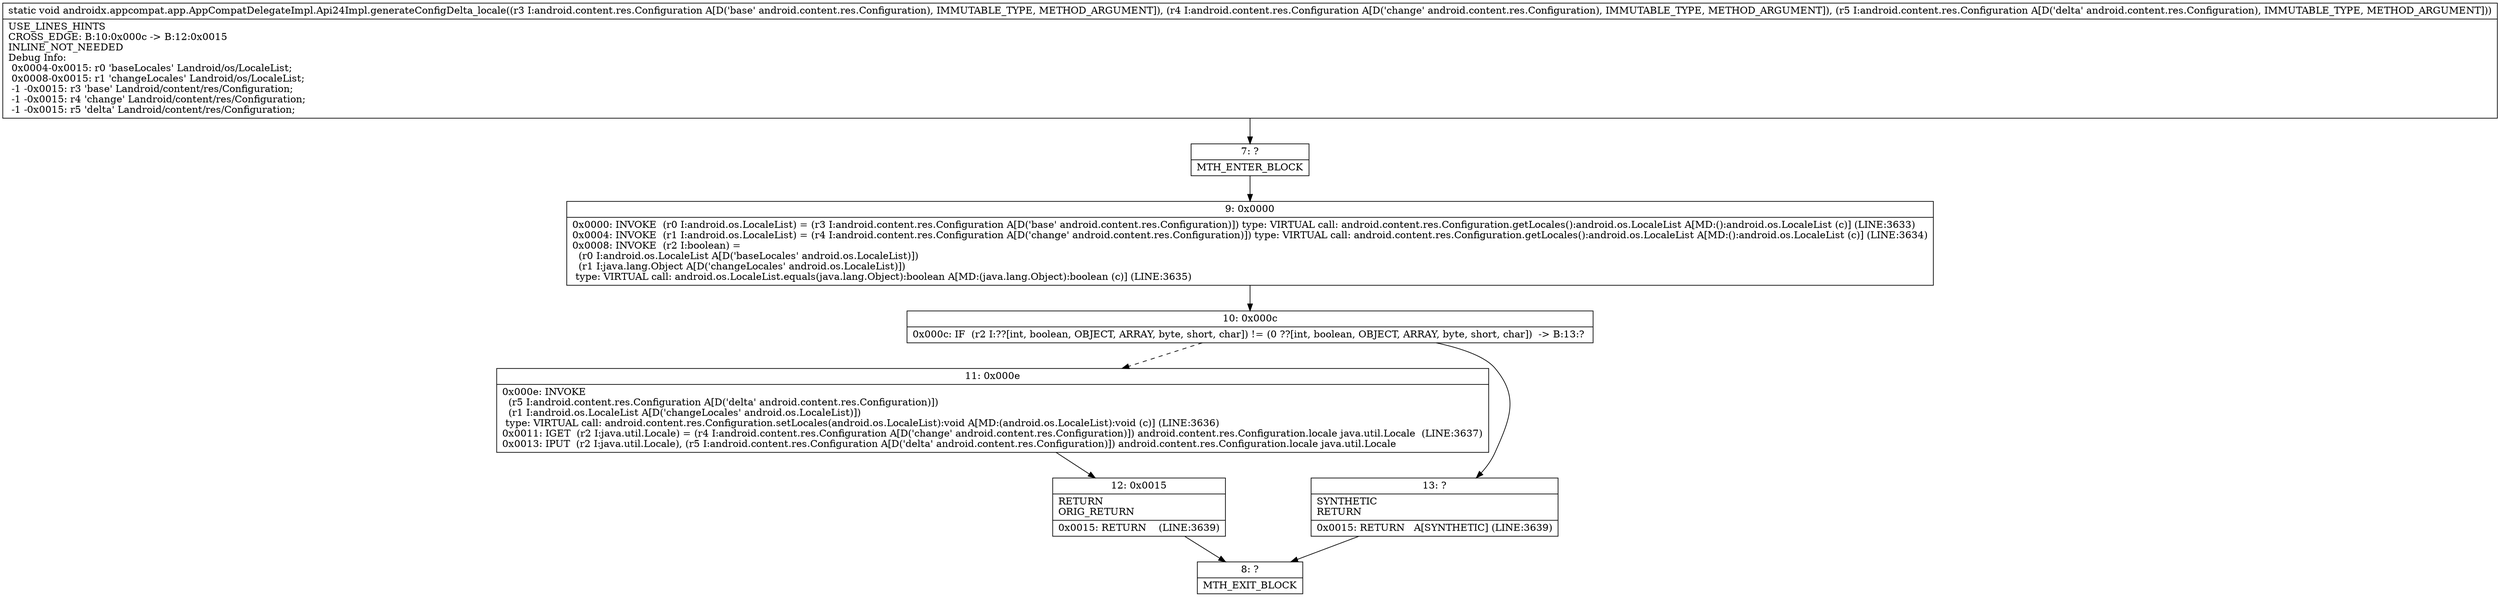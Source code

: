 digraph "CFG forandroidx.appcompat.app.AppCompatDelegateImpl.Api24Impl.generateConfigDelta_locale(Landroid\/content\/res\/Configuration;Landroid\/content\/res\/Configuration;Landroid\/content\/res\/Configuration;)V" {
Node_7 [shape=record,label="{7\:\ ?|MTH_ENTER_BLOCK\l}"];
Node_9 [shape=record,label="{9\:\ 0x0000|0x0000: INVOKE  (r0 I:android.os.LocaleList) = (r3 I:android.content.res.Configuration A[D('base' android.content.res.Configuration)]) type: VIRTUAL call: android.content.res.Configuration.getLocales():android.os.LocaleList A[MD:():android.os.LocaleList (c)] (LINE:3633)\l0x0004: INVOKE  (r1 I:android.os.LocaleList) = (r4 I:android.content.res.Configuration A[D('change' android.content.res.Configuration)]) type: VIRTUAL call: android.content.res.Configuration.getLocales():android.os.LocaleList A[MD:():android.os.LocaleList (c)] (LINE:3634)\l0x0008: INVOKE  (r2 I:boolean) = \l  (r0 I:android.os.LocaleList A[D('baseLocales' android.os.LocaleList)])\l  (r1 I:java.lang.Object A[D('changeLocales' android.os.LocaleList)])\l type: VIRTUAL call: android.os.LocaleList.equals(java.lang.Object):boolean A[MD:(java.lang.Object):boolean (c)] (LINE:3635)\l}"];
Node_10 [shape=record,label="{10\:\ 0x000c|0x000c: IF  (r2 I:??[int, boolean, OBJECT, ARRAY, byte, short, char]) != (0 ??[int, boolean, OBJECT, ARRAY, byte, short, char])  \-\> B:13:? \l}"];
Node_11 [shape=record,label="{11\:\ 0x000e|0x000e: INVOKE  \l  (r5 I:android.content.res.Configuration A[D('delta' android.content.res.Configuration)])\l  (r1 I:android.os.LocaleList A[D('changeLocales' android.os.LocaleList)])\l type: VIRTUAL call: android.content.res.Configuration.setLocales(android.os.LocaleList):void A[MD:(android.os.LocaleList):void (c)] (LINE:3636)\l0x0011: IGET  (r2 I:java.util.Locale) = (r4 I:android.content.res.Configuration A[D('change' android.content.res.Configuration)]) android.content.res.Configuration.locale java.util.Locale  (LINE:3637)\l0x0013: IPUT  (r2 I:java.util.Locale), (r5 I:android.content.res.Configuration A[D('delta' android.content.res.Configuration)]) android.content.res.Configuration.locale java.util.Locale \l}"];
Node_12 [shape=record,label="{12\:\ 0x0015|RETURN\lORIG_RETURN\l|0x0015: RETURN    (LINE:3639)\l}"];
Node_8 [shape=record,label="{8\:\ ?|MTH_EXIT_BLOCK\l}"];
Node_13 [shape=record,label="{13\:\ ?|SYNTHETIC\lRETURN\l|0x0015: RETURN   A[SYNTHETIC] (LINE:3639)\l}"];
MethodNode[shape=record,label="{static void androidx.appcompat.app.AppCompatDelegateImpl.Api24Impl.generateConfigDelta_locale((r3 I:android.content.res.Configuration A[D('base' android.content.res.Configuration), IMMUTABLE_TYPE, METHOD_ARGUMENT]), (r4 I:android.content.res.Configuration A[D('change' android.content.res.Configuration), IMMUTABLE_TYPE, METHOD_ARGUMENT]), (r5 I:android.content.res.Configuration A[D('delta' android.content.res.Configuration), IMMUTABLE_TYPE, METHOD_ARGUMENT]))  | USE_LINES_HINTS\lCROSS_EDGE: B:10:0x000c \-\> B:12:0x0015\lINLINE_NOT_NEEDED\lDebug Info:\l  0x0004\-0x0015: r0 'baseLocales' Landroid\/os\/LocaleList;\l  0x0008\-0x0015: r1 'changeLocales' Landroid\/os\/LocaleList;\l  \-1 \-0x0015: r3 'base' Landroid\/content\/res\/Configuration;\l  \-1 \-0x0015: r4 'change' Landroid\/content\/res\/Configuration;\l  \-1 \-0x0015: r5 'delta' Landroid\/content\/res\/Configuration;\l}"];
MethodNode -> Node_7;Node_7 -> Node_9;
Node_9 -> Node_10;
Node_10 -> Node_11[style=dashed];
Node_10 -> Node_13;
Node_11 -> Node_12;
Node_12 -> Node_8;
Node_13 -> Node_8;
}

